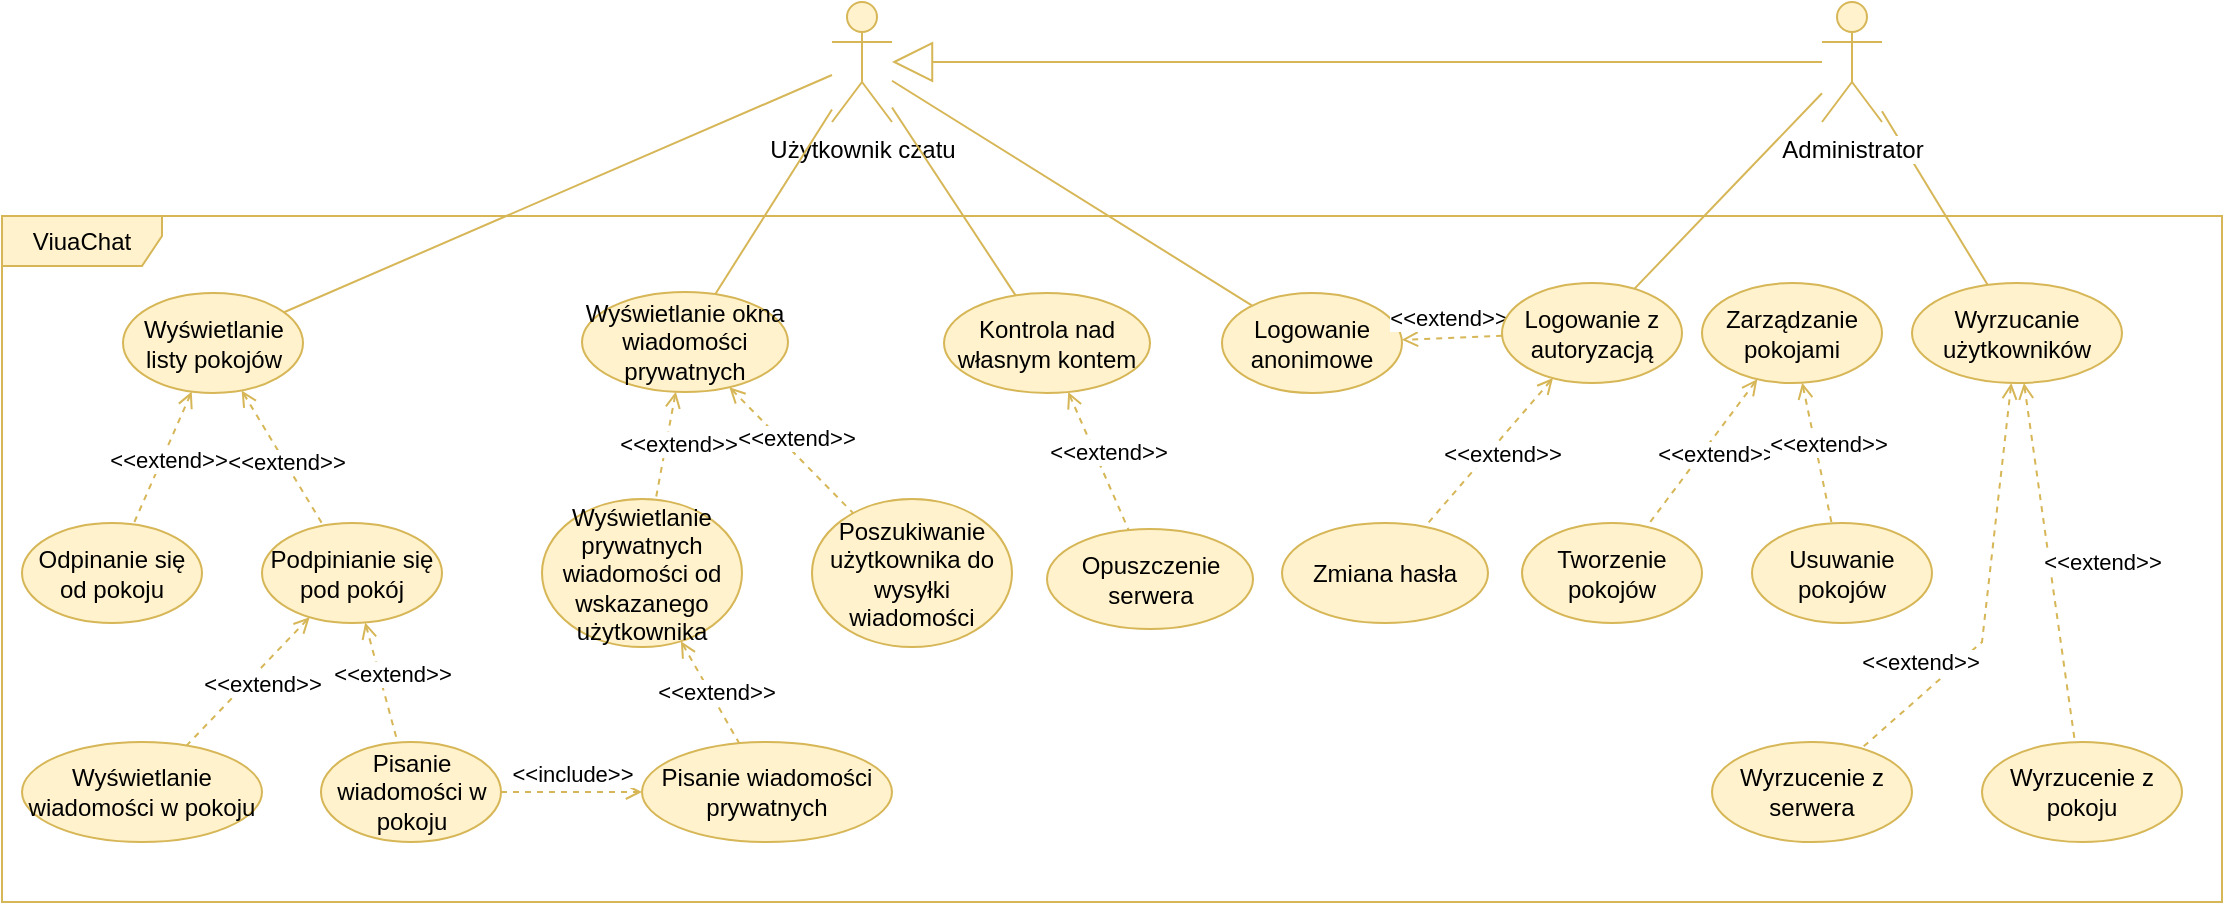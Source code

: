 <mxfile version="10.6.7" type="device"><diagram id="7NDknA7ZVQda1ZK6PJH9" name="Page-1"><mxGraphModel dx="824" dy="506" grid="1" gridSize="10" guides="1" tooltips="1" connect="1" arrows="1" fold="1" page="1" pageScale="1" pageWidth="1169" pageHeight="827" math="0" shadow="0"><root><mxCell id="0"/><mxCell id="1" parent="0"/><mxCell id="cAH0JqzhpyakQqC2Wfbf-109" value="ViuaChat" style="shape=umlFrame;whiteSpace=wrap;html=1;fillColor=#fff2cc;strokeColor=#d6b656;width=80;height=25;" parent="1" vertex="1"><mxGeometry x="10" y="187" width="1110" height="343" as="geometry"/></mxCell><mxCell id="cAH0JqzhpyakQqC2Wfbf-36" style="rounded=0;html=1;jettySize=auto;orthogonalLoop=1;endArrow=none;endFill=0;fillColor=#fff2cc;strokeColor=#d6b656;" parent="1" source="cAH0JqzhpyakQqC2Wfbf-5" target="cAH0JqzhpyakQqC2Wfbf-7" edge="1"><mxGeometry relative="1" as="geometry"><mxPoint x="-35.5" y="699" as="sourcePoint"/></mxGeometry></mxCell><mxCell id="cAH0JqzhpyakQqC2Wfbf-95" style="edgeStyle=none;rounded=0;html=1;startArrow=none;startFill=0;endArrow=none;endFill=0;jettySize=auto;orthogonalLoop=1;fillColor=#fff2cc;strokeColor=#d6b656;" parent="1" source="cAH0JqzhpyakQqC2Wfbf-5" target="cAH0JqzhpyakQqC2Wfbf-30" edge="1"><mxGeometry relative="1" as="geometry"/></mxCell><mxCell id="0ONc0iktixzQgxj5Y5i5-6" style="edgeStyle=none;rounded=0;orthogonalLoop=1;jettySize=auto;html=1;endArrow=block;endFill=0;fillColor=#fff2cc;strokeColor=#d6b656;endSize=18;" parent="1" source="cAH0JqzhpyakQqC2Wfbf-5" target="cAH0JqzhpyakQqC2Wfbf-92" edge="1"><mxGeometry relative="1" as="geometry"/></mxCell><mxCell id="cAH0JqzhpyakQqC2Wfbf-5" value="Administrator&lt;br&gt;" style="shape=umlActor;verticalLabelPosition=bottom;labelBackgroundColor=#ffffff;verticalAlign=top;html=1;outlineConnect=0;fillColor=#fff2cc;strokeColor=#d6b656;" parent="1" vertex="1"><mxGeometry x="920" y="80" width="30" height="60" as="geometry"/></mxCell><mxCell id="0ONc0iktixzQgxj5Y5i5-3" style="edgeStyle=none;rounded=0;orthogonalLoop=1;jettySize=auto;html=1;endArrow=none;endFill=0;fillColor=#fff2cc;strokeColor=#d6b656;" parent="1" source="cAH0JqzhpyakQqC2Wfbf-6" target="cAH0JqzhpyakQqC2Wfbf-92" edge="1"><mxGeometry relative="1" as="geometry"/></mxCell><mxCell id="cAH0JqzhpyakQqC2Wfbf-6" value="Logowanie anonimowe" style="ellipse;whiteSpace=wrap;html=1;fillColor=#fff2cc;strokeColor=#d6b656;" parent="1" vertex="1"><mxGeometry x="620" y="225.5" width="90" height="50" as="geometry"/></mxCell><mxCell id="cAH0JqzhpyakQqC2Wfbf-82" value="&amp;lt;&amp;lt;extend&amp;gt;&amp;gt;" style="edgeStyle=none;rounded=0;html=1;startArrow=none;startFill=0;endArrow=open;endFill=0;jettySize=auto;orthogonalLoop=1;fillColor=#fff2cc;strokeColor=#d6b656;dashed=1;" parent="1" source="cAH0JqzhpyakQqC2Wfbf-7" target="cAH0JqzhpyakQqC2Wfbf-6" edge="1"><mxGeometry x="0.059" y="-10" relative="1" as="geometry"><mxPoint x="-343" y="726.5" as="targetPoint"/><mxPoint as="offset"/></mxGeometry></mxCell><mxCell id="cAH0JqzhpyakQqC2Wfbf-7" value="Logowanie z autoryzacją" style="ellipse;whiteSpace=wrap;html=1;fillColor=#fff2cc;strokeColor=#d6b656;" parent="1" vertex="1"><mxGeometry x="760" y="220.5" width="90" height="50" as="geometry"/></mxCell><mxCell id="cAH0JqzhpyakQqC2Wfbf-9" value="Wyświetlanie listy pokojów" style="ellipse;whiteSpace=wrap;html=1;fillColor=#fff2cc;strokeColor=#d6b656;" parent="1" vertex="1"><mxGeometry x="70.5" y="225.5" width="90" height="50" as="geometry"/></mxCell><mxCell id="cAH0JqzhpyakQqC2Wfbf-47" value="&amp;lt;&amp;lt;extend&amp;gt;&amp;gt;" style="rounded=0;html=1;jettySize=auto;orthogonalLoop=1;endArrow=none;endFill=0;dashed=1;fillColor=#fff2cc;strokeColor=#d6b656;startArrow=open;startFill=0;" parent="1" source="cAH0JqzhpyakQqC2Wfbf-9" target="cAH0JqzhpyakQqC2Wfbf-11" edge="1"><mxGeometry x="0.064" relative="1" as="geometry"><mxPoint as="offset"/><mxPoint x="350" y="512" as="targetPoint"/></mxGeometry></mxCell><mxCell id="cAH0JqzhpyakQqC2Wfbf-49" value="&amp;lt;&amp;lt;extend&amp;gt;&amp;gt;" style="rounded=0;html=1;jettySize=auto;orthogonalLoop=1;endArrow=none;endFill=0;dashed=1;fillColor=#fff2cc;strokeColor=#d6b656;startArrow=open;startFill=0;" parent="1" source="cAH0JqzhpyakQqC2Wfbf-11" target="cAH0JqzhpyakQqC2Wfbf-12" edge="1"><mxGeometry x="-0.076" y="6" relative="1" as="geometry"><mxPoint as="offset"/></mxGeometry></mxCell><mxCell id="cAH0JqzhpyakQqC2Wfbf-51" value="&amp;lt;&amp;lt;extend&amp;gt;&amp;gt;" style="rounded=0;html=1;jettySize=auto;orthogonalLoop=1;endArrow=none;endFill=0;dashed=1;fillColor=#fff2cc;strokeColor=#d6b656;startArrow=open;startFill=0;" parent="1" source="cAH0JqzhpyakQqC2Wfbf-9" target="cAH0JqzhpyakQqC2Wfbf-13" edge="1"><mxGeometry y="3" relative="1" as="geometry"><mxPoint as="offset"/></mxGeometry></mxCell><mxCell id="cAH0JqzhpyakQqC2Wfbf-11" value="Podpinianie się pod pokój" style="ellipse;whiteSpace=wrap;html=1;fillColor=#fff2cc;strokeColor=#d6b656;" parent="1" vertex="1"><mxGeometry x="140" y="340.5" width="90" height="50" as="geometry"/></mxCell><mxCell id="cAH0JqzhpyakQqC2Wfbf-12" value="Pisanie wiadomości w pokoju" style="ellipse;whiteSpace=wrap;html=1;fillColor=#fff2cc;strokeColor=#d6b656;" parent="1" vertex="1"><mxGeometry x="169.5" y="450" width="90" height="50" as="geometry"/></mxCell><mxCell id="cAH0JqzhpyakQqC2Wfbf-13" value="Odpinanie się od pokoju" style="ellipse;whiteSpace=wrap;html=1;fillColor=#fff2cc;strokeColor=#d6b656;" parent="1" vertex="1"><mxGeometry x="20" y="340.5" width="90" height="50" as="geometry"/></mxCell><mxCell id="cAH0JqzhpyakQqC2Wfbf-18" value="Wyświetlanie okna wiadomości prywatnych" style="ellipse;whiteSpace=wrap;html=1;fillColor=#fff2cc;strokeColor=#d6b656;" parent="1" vertex="1"><mxGeometry x="300" y="225" width="103" height="50" as="geometry"/></mxCell><mxCell id="cAH0JqzhpyakQqC2Wfbf-20" value="Wyświetlanie prywatnych wiadomości od wskazanego użytkownika" style="ellipse;whiteSpace=wrap;html=1;fillColor=#fff2cc;strokeColor=#d6b656;" parent="1" vertex="1"><mxGeometry x="280" y="328.5" width="100" height="74" as="geometry"/></mxCell><mxCell id="cAH0JqzhpyakQqC2Wfbf-25" value="Wyświetlanie wiadomości w pokoju" style="ellipse;whiteSpace=wrap;html=1;fillColor=#fff2cc;strokeColor=#d6b656;" parent="1" vertex="1"><mxGeometry x="20" y="450" width="120" height="50" as="geometry"/></mxCell><mxCell id="cAH0JqzhpyakQqC2Wfbf-30" value="Wyrzucanie użytkowników" style="ellipse;whiteSpace=wrap;html=1;fillColor=#fff2cc;strokeColor=#d6b656;" parent="1" vertex="1"><mxGeometry x="965" y="220.5" width="105" height="50" as="geometry"/></mxCell><mxCell id="cAH0JqzhpyakQqC2Wfbf-31" value="Wyrzucenie z pokoju" style="ellipse;whiteSpace=wrap;html=1;fillColor=#fff2cc;strokeColor=#d6b656;" parent="1" vertex="1"><mxGeometry x="1000" y="450" width="100" height="50" as="geometry"/></mxCell><mxCell id="cAH0JqzhpyakQqC2Wfbf-86" value="&amp;lt;&amp;lt;extend&amp;gt;&amp;gt;" style="edgeStyle=none;rounded=0;html=1;dashed=1;startArrow=open;startFill=0;endArrow=none;endFill=0;jettySize=auto;orthogonalLoop=1;fillColor=#fff2cc;strokeColor=#d6b656;" parent="1" source="cAH0JqzhpyakQqC2Wfbf-20" target="cAH0JqzhpyakQqC2Wfbf-54" edge="1"><mxGeometry x="-0.001" y="3" relative="1" as="geometry"><mxPoint x="409" y="590.5" as="targetPoint"/><mxPoint y="1" as="offset"/></mxGeometry></mxCell><mxCell id="cAH0JqzhpyakQqC2Wfbf-87" value="&amp;lt;&amp;lt;include&amp;gt;&amp;gt;" style="edgeStyle=none;rounded=0;html=1;dashed=1;startArrow=none;startFill=0;endArrow=open;endFill=0;jettySize=auto;orthogonalLoop=1;fillColor=#fff2cc;strokeColor=#d6b656;" parent="1" source="cAH0JqzhpyakQqC2Wfbf-12" target="cAH0JqzhpyakQqC2Wfbf-54" edge="1"><mxGeometry x="-0.008" y="9" relative="1" as="geometry"><mxPoint x="619" y="300.5" as="sourcePoint"/><Array as="points"/><mxPoint as="offset"/></mxGeometry></mxCell><mxCell id="cAH0JqzhpyakQqC2Wfbf-54" value="Pisanie wiadomości prywatnych" style="ellipse;whiteSpace=wrap;html=1;fillColor=#fff2cc;strokeColor=#d6b656;" parent="1" vertex="1"><mxGeometry x="330" y="450" width="125" height="50" as="geometry"/></mxCell><mxCell id="cAH0JqzhpyakQqC2Wfbf-74" value="Tworzenie pokojów" style="ellipse;whiteSpace=wrap;html=1;fillColor=#fff2cc;strokeColor=#d6b656;" parent="1" vertex="1"><mxGeometry x="770" y="340.5" width="90" height="50" as="geometry"/></mxCell><mxCell id="cAH0JqzhpyakQqC2Wfbf-75" value="Usuwanie pokojów" style="ellipse;whiteSpace=wrap;html=1;fillColor=#fff2cc;strokeColor=#d6b656;" parent="1" vertex="1"><mxGeometry x="885" y="340.5" width="90" height="50" as="geometry"/></mxCell><mxCell id="cAH0JqzhpyakQqC2Wfbf-94" style="edgeStyle=none;rounded=0;html=1;startArrow=none;startFill=0;endArrow=none;endFill=0;jettySize=auto;orthogonalLoop=1;fillColor=#fff2cc;strokeColor=#d6b656;" parent="1" source="cAH0JqzhpyakQqC2Wfbf-92" target="cAH0JqzhpyakQqC2Wfbf-9" edge="1"><mxGeometry relative="1" as="geometry"/></mxCell><mxCell id="cAH0JqzhpyakQqC2Wfbf-92" value="Użytkownik czatu&lt;br&gt;" style="shape=umlActor;verticalLabelPosition=bottom;labelBackgroundColor=#ffffff;verticalAlign=top;html=1;outlineConnect=0;fillColor=#fff2cc;strokeColor=#d6b656;" parent="1" vertex="1"><mxGeometry x="425" y="80" width="30" height="60" as="geometry"/></mxCell><mxCell id="sCBn_zVI2q_SEVf8O78Y-4" value="&amp;lt;&amp;lt;extend&amp;gt;&amp;gt;" style="rounded=0;html=1;jettySize=auto;orthogonalLoop=1;endArrow=none;endFill=0;dashed=1;fillColor=#fff2cc;strokeColor=#d6b656;startArrow=open;startFill=0;" edge="1" parent="1" source="cAH0JqzhpyakQqC2Wfbf-11" target="cAH0JqzhpyakQqC2Wfbf-25"><mxGeometry x="-0.076" y="6" relative="1" as="geometry"><mxPoint as="offset"/><mxPoint x="213.76" y="398.224" as="sourcePoint"/><mxPoint x="266.238" y="462.277" as="targetPoint"/></mxGeometry></mxCell><mxCell id="sCBn_zVI2q_SEVf8O78Y-5" value="&amp;lt;&amp;lt;extend&amp;gt;&amp;gt;" style="rounded=0;html=1;jettySize=auto;orthogonalLoop=1;endArrow=none;endFill=0;dashed=1;fillColor=#fff2cc;strokeColor=#d6b656;startArrow=open;startFill=0;" edge="1" parent="1" source="cAH0JqzhpyakQqC2Wfbf-18" target="cAH0JqzhpyakQqC2Wfbf-20"><mxGeometry x="-0.076" y="6" relative="1" as="geometry"><mxPoint as="offset"/><mxPoint x="223.76" y="408.224" as="sourcePoint"/><mxPoint x="276.238" y="472.277" as="targetPoint"/></mxGeometry></mxCell><mxCell id="sCBn_zVI2q_SEVf8O78Y-6" value="Poszukiwanie użytkownika do wysyłki wiadomości" style="ellipse;whiteSpace=wrap;html=1;fillColor=#fff2cc;strokeColor=#d6b656;" vertex="1" parent="1"><mxGeometry x="415" y="328.5" width="100" height="74" as="geometry"/></mxCell><mxCell id="sCBn_zVI2q_SEVf8O78Y-7" value="&amp;lt;&amp;lt;extend&amp;gt;&amp;gt;" style="rounded=0;html=1;jettySize=auto;orthogonalLoop=1;endArrow=none;endFill=0;dashed=1;fillColor=#fff2cc;strokeColor=#d6b656;startArrow=open;startFill=0;" edge="1" parent="1" source="cAH0JqzhpyakQqC2Wfbf-18" target="sCBn_zVI2q_SEVf8O78Y-6"><mxGeometry x="-0.076" y="6" relative="1" as="geometry"><mxPoint as="offset"/><mxPoint x="233.76" y="418.224" as="sourcePoint"/><mxPoint x="286.238" y="482.277" as="targetPoint"/></mxGeometry></mxCell><mxCell id="sCBn_zVI2q_SEVf8O78Y-8" style="edgeStyle=none;rounded=0;html=1;startArrow=none;startFill=0;endArrow=none;endFill=0;jettySize=auto;orthogonalLoop=1;fillColor=#fff2cc;strokeColor=#d6b656;" edge="1" parent="1" source="cAH0JqzhpyakQqC2Wfbf-92" target="cAH0JqzhpyakQqC2Wfbf-18"><mxGeometry relative="1" as="geometry"><mxPoint x="435" y="126.496" as="sourcePoint"/><mxPoint x="161.021" y="245.151" as="targetPoint"/></mxGeometry></mxCell><mxCell id="sCBn_zVI2q_SEVf8O78Y-9" value="Kontrola nad własnym kontem" style="ellipse;whiteSpace=wrap;html=1;fillColor=#fff2cc;strokeColor=#d6b656;" vertex="1" parent="1"><mxGeometry x="481" y="225.5" width="103" height="50" as="geometry"/></mxCell><mxCell id="sCBn_zVI2q_SEVf8O78Y-10" value="Zarządzanie pokojami" style="ellipse;whiteSpace=wrap;html=1;fillColor=#fff2cc;strokeColor=#d6b656;" vertex="1" parent="1"><mxGeometry x="860" y="220.5" width="90" height="50" as="geometry"/></mxCell><mxCell id="sCBn_zVI2q_SEVf8O78Y-11" value="&amp;lt;&amp;lt;extend&amp;gt;&amp;gt;" style="rounded=0;html=1;jettySize=auto;orthogonalLoop=1;endArrow=none;endFill=0;dashed=1;fillColor=#fff2cc;strokeColor=#d6b656;startArrow=open;startFill=0;" edge="1" parent="1" source="sCBn_zVI2q_SEVf8O78Y-10" target="cAH0JqzhpyakQqC2Wfbf-74"><mxGeometry x="-0.076" y="6" relative="1" as="geometry"><mxPoint as="offset"/><mxPoint x="383.775" y="282.54" as="sourcePoint"/><mxPoint x="445.595" y="345.575" as="targetPoint"/></mxGeometry></mxCell><mxCell id="sCBn_zVI2q_SEVf8O78Y-12" value="&amp;lt;&amp;lt;extend&amp;gt;&amp;gt;" style="rounded=0;html=1;jettySize=auto;orthogonalLoop=1;endArrow=none;endFill=0;dashed=1;fillColor=#fff2cc;strokeColor=#d6b656;startArrow=open;startFill=0;" edge="1" parent="1" source="sCBn_zVI2q_SEVf8O78Y-10" target="cAH0JqzhpyakQqC2Wfbf-75"><mxGeometry x="-0.076" y="6" relative="1" as="geometry"><mxPoint as="offset"/><mxPoint x="915.174" y="279.397" as="sourcePoint"/><mxPoint x="895.049" y="327.631" as="targetPoint"/></mxGeometry></mxCell><mxCell id="sCBn_zVI2q_SEVf8O78Y-13" value="Opuszczenie serwera" style="ellipse;whiteSpace=wrap;html=1;fillColor=#fff2cc;strokeColor=#d6b656;" vertex="1" parent="1"><mxGeometry x="532.5" y="343.5" width="103" height="50" as="geometry"/></mxCell><mxCell id="sCBn_zVI2q_SEVf8O78Y-14" value="&amp;lt;&amp;lt;extend&amp;gt;&amp;gt;" style="rounded=0;html=1;jettySize=auto;orthogonalLoop=1;endArrow=none;endFill=0;dashed=1;fillColor=#fff2cc;strokeColor=#d6b656;startArrow=open;startFill=0;" edge="1" parent="1" source="sCBn_zVI2q_SEVf8O78Y-9" target="sCBn_zVI2q_SEVf8O78Y-13"><mxGeometry x="-0.076" y="6" relative="1" as="geometry"><mxPoint as="offset"/><mxPoint x="383.775" y="282.54" as="sourcePoint"/><mxPoint x="445.595" y="345.575" as="targetPoint"/></mxGeometry></mxCell><mxCell id="sCBn_zVI2q_SEVf8O78Y-15" style="edgeStyle=none;rounded=0;orthogonalLoop=1;jettySize=auto;html=1;endArrow=none;endFill=0;fillColor=#fff2cc;strokeColor=#d6b656;" edge="1" parent="1" source="sCBn_zVI2q_SEVf8O78Y-9" target="cAH0JqzhpyakQqC2Wfbf-92"><mxGeometry relative="1" as="geometry"><mxPoint x="645.072" y="241.831" as="sourcePoint"/><mxPoint x="465" y="129.367" as="targetPoint"/></mxGeometry></mxCell><mxCell id="sCBn_zVI2q_SEVf8O78Y-16" value="Zmiana hasła" style="ellipse;whiteSpace=wrap;html=1;fillColor=#fff2cc;strokeColor=#d6b656;" vertex="1" parent="1"><mxGeometry x="650" y="340.5" width="103" height="50" as="geometry"/></mxCell><mxCell id="sCBn_zVI2q_SEVf8O78Y-17" value="&amp;lt;&amp;lt;extend&amp;gt;&amp;gt;" style="rounded=0;html=1;jettySize=auto;orthogonalLoop=1;endArrow=none;endFill=0;dashed=1;fillColor=#fff2cc;strokeColor=#d6b656;startArrow=open;startFill=0;" edge="1" parent="1" source="cAH0JqzhpyakQqC2Wfbf-7" target="sCBn_zVI2q_SEVf8O78Y-16"><mxGeometry x="-0.076" y="6" relative="1" as="geometry"><mxPoint as="offset"/><mxPoint x="905.174" y="279.897" as="sourcePoint"/><mxPoint x="885.148" y="327.644" as="targetPoint"/></mxGeometry></mxCell><mxCell id="sCBn_zVI2q_SEVf8O78Y-18" value="Wyrzucenie z serwera" style="ellipse;whiteSpace=wrap;html=1;fillColor=#fff2cc;strokeColor=#d6b656;" vertex="1" parent="1"><mxGeometry x="865" y="450" width="100" height="50" as="geometry"/></mxCell><mxCell id="sCBn_zVI2q_SEVf8O78Y-19" value="&amp;lt;&amp;lt;extend&amp;gt;&amp;gt;" style="rounded=0;html=1;jettySize=auto;orthogonalLoop=1;endArrow=none;endFill=0;dashed=1;fillColor=#fff2cc;strokeColor=#d6b656;startArrow=open;startFill=0;" edge="1" parent="1" source="cAH0JqzhpyakQqC2Wfbf-30" target="sCBn_zVI2q_SEVf8O78Y-18"><mxGeometry x="0.513" y="-12" relative="1" as="geometry"><mxPoint x="-1" as="offset"/><mxPoint x="919.969" y="280.347" as="sourcePoint"/><mxPoint x="934.826" y="350.666" as="targetPoint"/><Array as="points"><mxPoint x="1000" y="400"/></Array></mxGeometry></mxCell><mxCell id="sCBn_zVI2q_SEVf8O78Y-21" value="&amp;lt;&amp;lt;extend&amp;gt;&amp;gt;" style="rounded=0;html=1;jettySize=auto;orthogonalLoop=1;endArrow=none;endFill=0;dashed=1;fillColor=#fff2cc;strokeColor=#d6b656;startArrow=open;startFill=0;" edge="1" parent="1" source="cAH0JqzhpyakQqC2Wfbf-30" target="cAH0JqzhpyakQqC2Wfbf-31"><mxGeometry x="0.038" y="26" relative="1" as="geometry"><mxPoint as="offset"/><mxPoint x="919.969" y="280.347" as="sourcePoint"/><mxPoint x="934.826" y="350.666" as="targetPoint"/></mxGeometry></mxCell></root></mxGraphModel></diagram></mxfile>